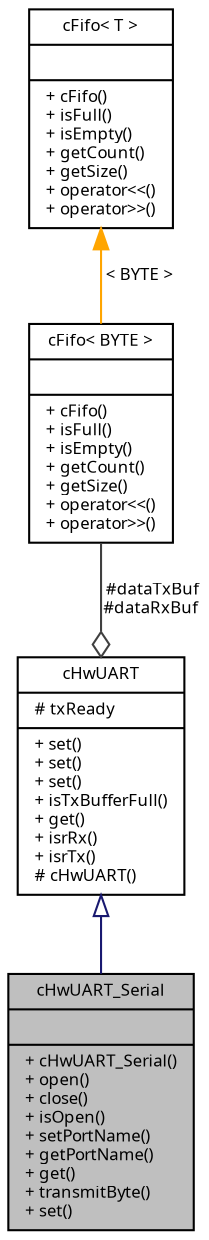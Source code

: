 digraph "cHwUART_Serial"
{
  edge [fontname="Sans",fontsize="8",labelfontname="Sans",labelfontsize="8"];
  node [fontname="Sans",fontsize="8",shape=record];
  Node1 [label="{cHwUART_Serial\n||+ cHwUART_Serial()\l+ open()\l+ close()\l+ isOpen()\l+ setPortName()\l+ getPortName()\l+ get()\l+ transmitByte()\l+ set()\l}",height=0.2,width=0.4,color="black", fillcolor="grey75", style="filled", fontcolor="black"];
  Node2 -> Node1 [dir="back",color="midnightblue",fontsize="8",style="solid",arrowtail="onormal",fontname="Sans"];
  Node2 [label="{cHwUART\n|# txReady\l|+ set()\l+ set()\l+ set()\l+ isTxBufferFull()\l+ get()\l+ isrRx()\l+ isrTx()\l# cHwUART()\l}",height=0.2,width=0.4,color="black", fillcolor="white", style="filled",URL="$classc_hw_u_a_r_t.html",tooltip="Abstract class supporting the UART hardware. "];
  Node3 -> Node2 [color="grey25",fontsize="8",style="solid",label=" #dataTxBuf\n#dataRxBuf" ,arrowhead="odiamond",fontname="Sans"];
  Node3 [label="{cFifo\< BYTE \>\n||+ cFifo()\l+ isFull()\l+ isEmpty()\l+ getCount()\l+ getSize()\l+ operator\<\<()\l+ operator\>\>()\l}",height=0.2,width=0.4,color="black", fillcolor="white", style="filled",URL="$classc_fifo.html"];
  Node4 -> Node3 [dir="back",color="orange",fontsize="8",style="solid",label=" \< BYTE \>" ,fontname="Sans"];
  Node4 [label="{cFifo\< T \>\n||+ cFifo()\l+ isFull()\l+ isEmpty()\l+ getCount()\l+ getSize()\l+ operator\<\<()\l+ operator\>\>()\l}",height=0.2,width=0.4,color="black", fillcolor="white", style="filled",URL="$classc_fifo.html",tooltip="First-In-First-Out memory. "];
}
